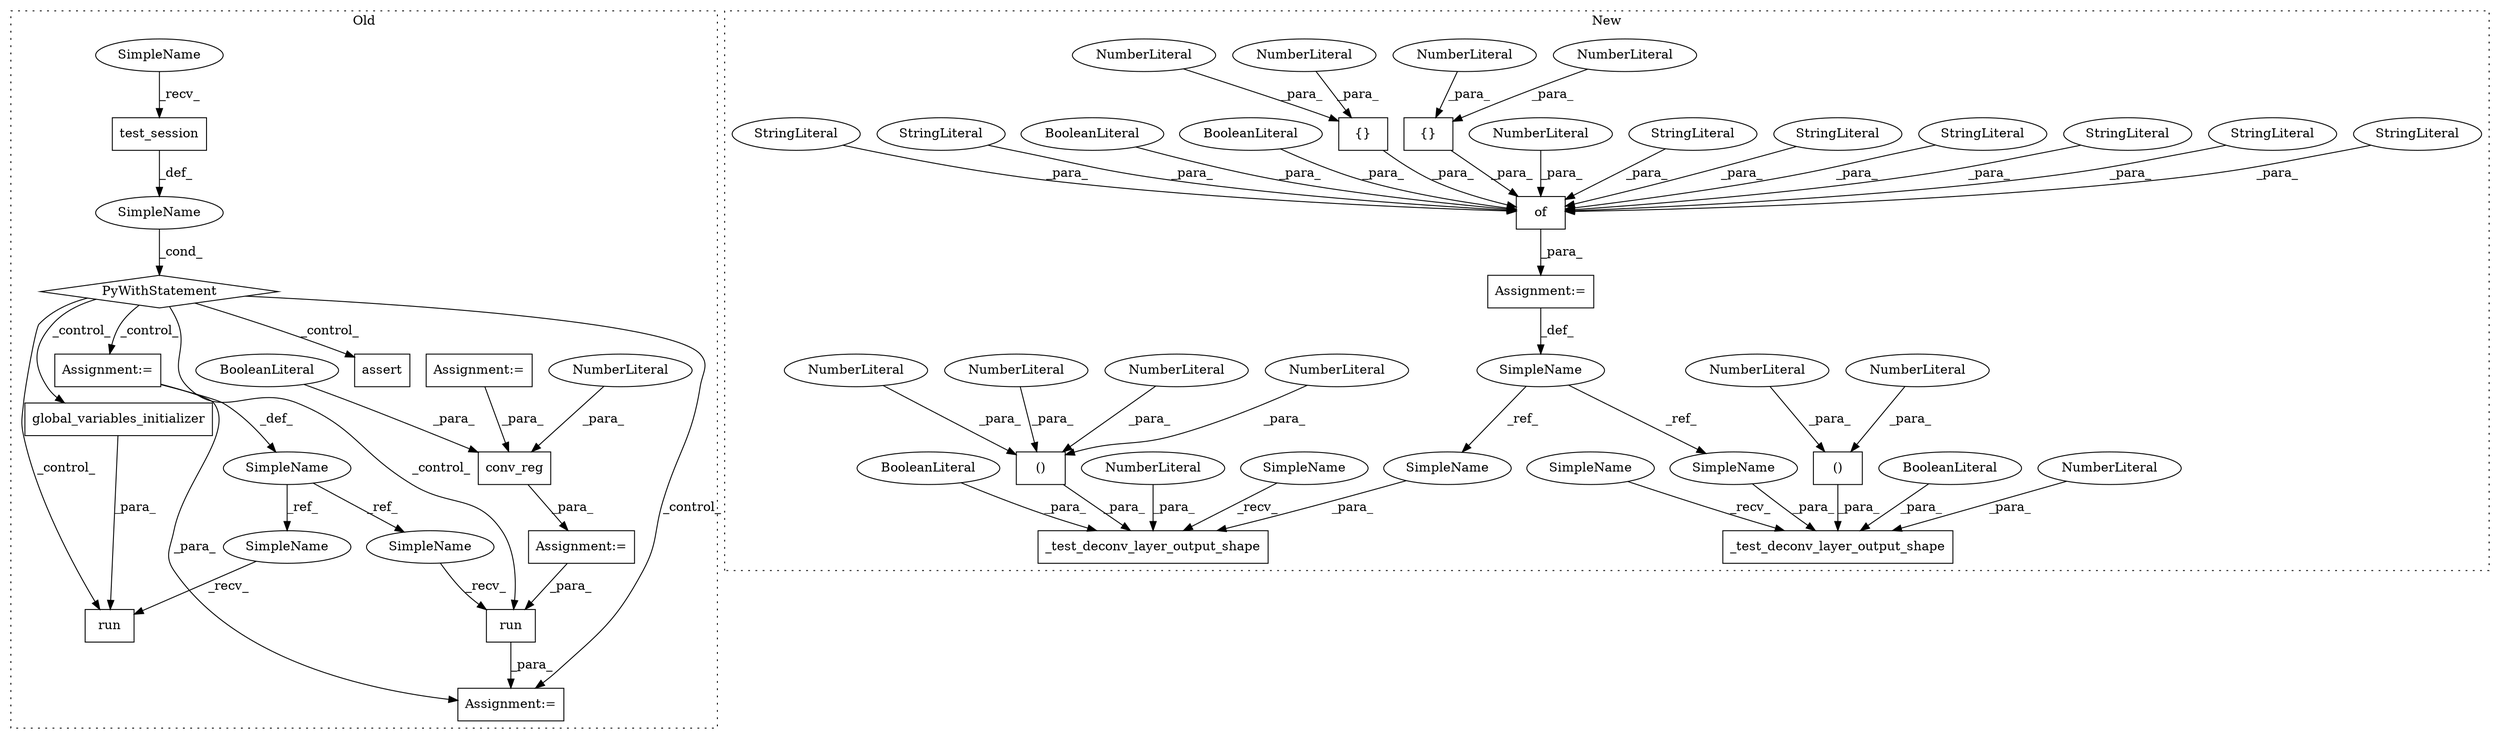 digraph G {
subgraph cluster0 {
1 [label="run" a="32" s="13142,13158" l="4,1" shape="box"];
5 [label="SimpleName" a="42" s="" l="" shape="ellipse"];
6 [label="PyWithStatement" a="104" s="13016,13045" l="10,2" shape="diamond"];
7 [label="run" a="32" s="13076,13121" l="4,1" shape="box"];
8 [label="SimpleName" a="42" s="13059" l="4" shape="ellipse"];
9 [label="test_session" a="32" s="13031" l="14" shape="box"];
10 [label="global_variables_initializer" a="32" s="13091" l="30" shape="box"];
15 [label="Assignment:=" a="7" s="13059" l="4" shape="box"];
16 [label="Assignment:=" a="7" s="12965" l="1" shape="box"];
17 [label="Assignment:=" a="7" s="13136" l="1" shape="box"];
18 [label="Assignment:=" a="7" s="12832" l="1" shape="box"];
20 [label="assert" a="32" s="13172,13254" l="22,1" shape="box"];
32 [label="conv_reg" a="32" s="12966,12988" l="9,1" shape="box"];
43 [label="BooleanLiteral" a="9" s="12980" l="4" shape="ellipse"];
49 [label="NumberLiteral" a="34" s="12985" l="3" shape="ellipse"];
50 [label="SimpleName" a="42" s="13137" l="4" shape="ellipse"];
51 [label="SimpleName" a="42" s="13071" l="4" shape="ellipse"];
54 [label="SimpleName" a="42" s="13026" l="4" shape="ellipse"];
label = "Old";
style="dotted";
}
subgraph cluster1 {
2 [label="_test_deconv_layer_output_shape" a="32" s="11889,11996" l="32,1" shape="box"];
3 [label="()" a="106" s="11940" l="46" shape="box"];
4 [label="NumberLiteral" a="34" s="11993" l="3" shape="ellipse"];
11 [label="of" a="32" s="11701,11877" l="3,1" shape="box"];
12 [label="StringLiteral" a="45" s="11809" l="11" shape="ellipse"];
13 [label="StringLiteral" a="45" s="11829" l="15" shape="ellipse"];
14 [label="StringLiteral" a="45" s="11776" l="11" shape="ellipse"];
19 [label="BooleanLiteral" a="9" s="11988" l="4" shape="ellipse"];
21 [label="_test_deconv_layer_output_shape" a="32" s="12008,12116" l="32,1" shape="box"];
22 [label="()" a="106" s="12059" l="46" shape="box"];
23 [label="NumberLiteral" a="34" s="12040" l="1" shape="ellipse"];
24 [label="NumberLiteral" a="34" s="12073" l="2" shape="ellipse"];
25 [label="NumberLiteral" a="34" s="12103" l="2" shape="ellipse"];
26 [label="NumberLiteral" a="34" s="12059" l="1" shape="ellipse"];
27 [label="NumberLiteral" a="34" s="12088" l="2" shape="ellipse"];
28 [label="NumberLiteral" a="34" s="11969" l="2" shape="ellipse"];
29 [label="BooleanLiteral" a="9" s="12107" l="5" shape="ellipse"];
30 [label="StringLiteral" a="45" s="11752" l="8" shape="ellipse"];
31 [label="StringLiteral" a="45" s="11794" l="9" shape="ellipse"];
33 [label="StringLiteral" a="45" s="11821" l="7" shape="ellipse"];
34 [label="{}" a="4" s="11746,11750" l="1,1" shape="box"];
35 [label="NumberLiteral" a="34" s="11720" l="2" shape="ellipse"];
36 [label="{}" a="4" s="11770,11774" l="1,1" shape="box"];
37 [label="NumberLiteral" a="34" s="11771" l="1" shape="ellipse"];
38 [label="NumberLiteral" a="34" s="11773" l="1" shape="ellipse"];
39 [label="NumberLiteral" a="34" s="11749" l="1" shape="ellipse"];
40 [label="NumberLiteral" a="34" s="11747" l="1" shape="ellipse"];
41 [label="BooleanLiteral" a="9" s="11788" l="5" shape="ellipse"];
42 [label="BooleanLiteral" a="9" s="11804" l="4" shape="ellipse"];
44 [label="SimpleName" a="42" s="11685" l="11" shape="ellipse"];
45 [label="Assignment:=" a="7" s="11696" l="1" shape="box"];
46 [label="StringLiteral" a="45" s="11704" l="15" shape="ellipse"];
47 [label="StringLiteral" a="45" s="11723" l="13" shape="ellipse"];
48 [label="NumberLiteral" a="34" s="11984" l="2" shape="ellipse"];
52 [label="SimpleName" a="42" s="11923" l="11" shape="ellipse"];
53 [label="SimpleName" a="42" s="12042" l="11" shape="ellipse"];
55 [label="SimpleName" a="42" s="11884" l="4" shape="ellipse"];
56 [label="SimpleName" a="42" s="12003" l="4" shape="ellipse"];
label = "New";
style="dotted";
}
1 -> 17 [label="_para_"];
3 -> 2 [label="_para_"];
4 -> 2 [label="_para_"];
5 -> 6 [label="_cond_"];
6 -> 15 [label="_control_"];
6 -> 1 [label="_control_"];
6 -> 7 [label="_control_"];
6 -> 17 [label="_control_"];
6 -> 10 [label="_control_"];
6 -> 20 [label="_control_"];
8 -> 50 [label="_ref_"];
8 -> 51 [label="_ref_"];
9 -> 5 [label="_def_"];
10 -> 7 [label="_para_"];
11 -> 45 [label="_para_"];
12 -> 11 [label="_para_"];
13 -> 11 [label="_para_"];
14 -> 11 [label="_para_"];
15 -> 17 [label="_para_"];
15 -> 8 [label="_def_"];
16 -> 1 [label="_para_"];
18 -> 32 [label="_para_"];
19 -> 2 [label="_para_"];
22 -> 21 [label="_para_"];
23 -> 21 [label="_para_"];
24 -> 22 [label="_para_"];
25 -> 22 [label="_para_"];
26 -> 22 [label="_para_"];
27 -> 22 [label="_para_"];
28 -> 3 [label="_para_"];
29 -> 21 [label="_para_"];
30 -> 11 [label="_para_"];
31 -> 11 [label="_para_"];
32 -> 16 [label="_para_"];
33 -> 11 [label="_para_"];
34 -> 11 [label="_para_"];
35 -> 11 [label="_para_"];
36 -> 11 [label="_para_"];
37 -> 36 [label="_para_"];
38 -> 36 [label="_para_"];
39 -> 34 [label="_para_"];
40 -> 34 [label="_para_"];
41 -> 11 [label="_para_"];
42 -> 11 [label="_para_"];
43 -> 32 [label="_para_"];
44 -> 52 [label="_ref_"];
44 -> 53 [label="_ref_"];
45 -> 44 [label="_def_"];
46 -> 11 [label="_para_"];
47 -> 11 [label="_para_"];
48 -> 3 [label="_para_"];
49 -> 32 [label="_para_"];
50 -> 1 [label="_recv_"];
51 -> 7 [label="_recv_"];
52 -> 2 [label="_para_"];
53 -> 21 [label="_para_"];
54 -> 9 [label="_recv_"];
55 -> 2 [label="_recv_"];
56 -> 21 [label="_recv_"];
}